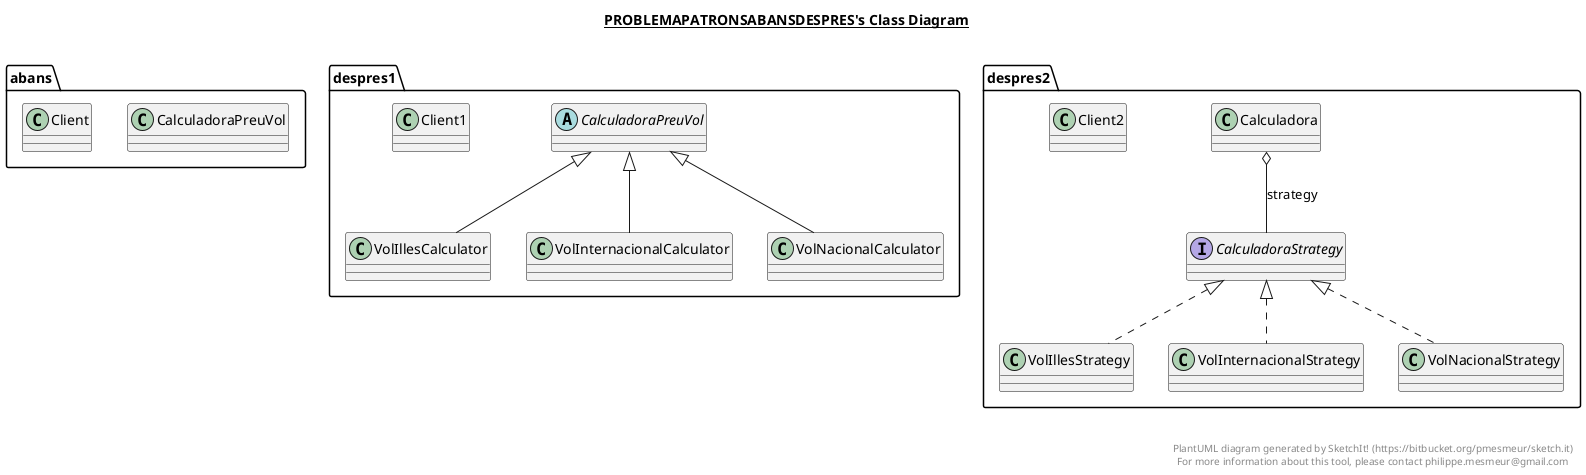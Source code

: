 @startuml

title __PROBLEMAPATRONSABANSDESPRES's Class Diagram__\n

  namespace abans {
    class abans.CalculadoraPreuVol {
    }
  }
  

  namespace abans {
    class abans.Client {
    }
  }
  

  namespace despres1 {
    abstract class despres1.CalculadoraPreuVol {
    }
  }
  

  namespace despres1 {
    class despres1.Client1 {
    }
  }
  

  namespace despres1 {
    class despres1.VolIllesCalculator {
    }
  }
  

  namespace despres1 {
    class despres1.VolInternacionalCalculator {
    }
  }
  

  namespace despres1 {
    class despres1.VolNacionalCalculator {
    }
  }
  

  namespace despres2 {
    class despres2.Calculadora {
    }
  }
  

  namespace despres2 {
    interface despres2.CalculadoraStrategy {
    }
  }
  

  namespace despres2 {
    class despres2.Client2 {
    }
  }
  

  namespace despres2 {
    class despres2.VolIllesStrategy {
    }
  }
  

  namespace despres2 {
    class despres2.VolInternacionalStrategy {
    }
  }
  

  namespace despres2 {
    class despres2.VolNacionalStrategy {
    }
  }
  

  despres1.VolIllesCalculator -up-|> despres1.CalculadoraPreuVol
  despres1.VolInternacionalCalculator -up-|> despres1.CalculadoraPreuVol
  despres1.VolNacionalCalculator -up-|> despres1.CalculadoraPreuVol
  despres2.Calculadora o-- despres2.CalculadoraStrategy : strategy
  despres2.VolIllesStrategy .up.|> despres2.CalculadoraStrategy
  despres2.VolInternacionalStrategy .up.|> despres2.CalculadoraStrategy
  despres2.VolNacionalStrategy .up.|> despres2.CalculadoraStrategy


right footer


PlantUML diagram generated by SketchIt! (https://bitbucket.org/pmesmeur/sketch.it)
For more information about this tool, please contact philippe.mesmeur@gmail.com
endfooter

@enduml
